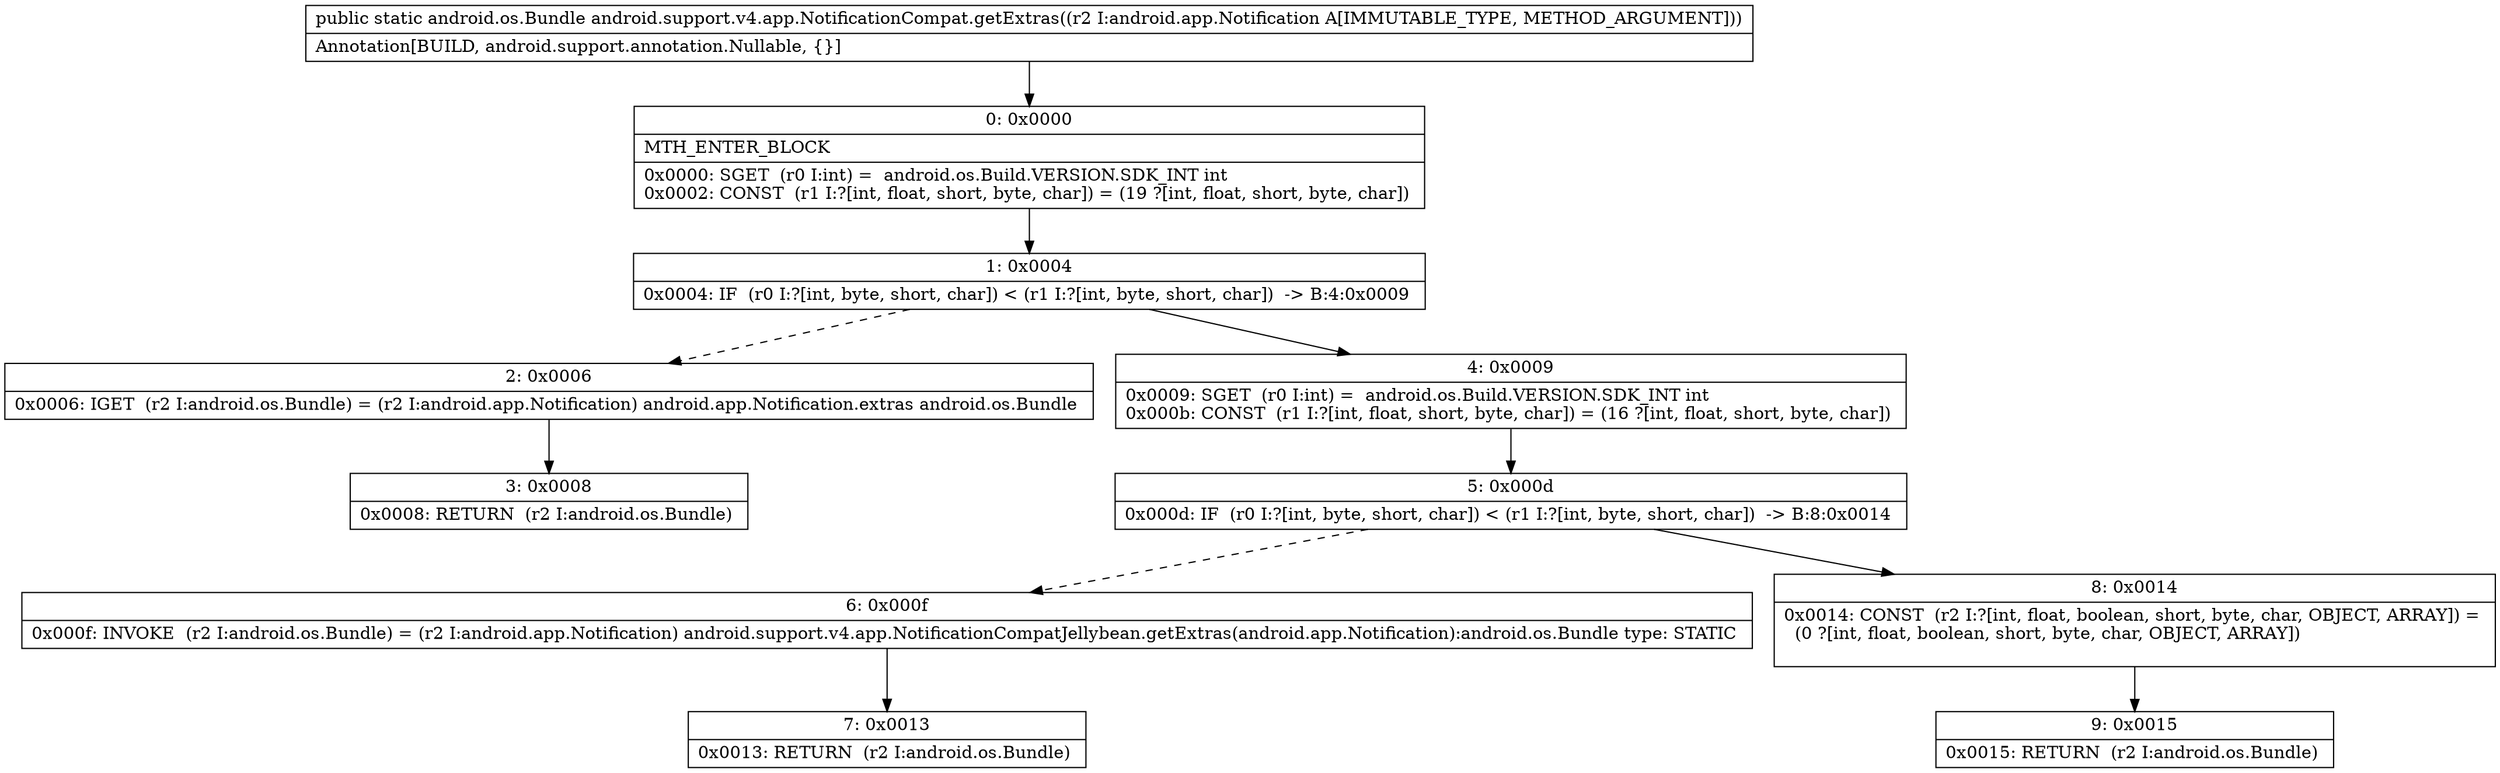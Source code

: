 digraph "CFG forandroid.support.v4.app.NotificationCompat.getExtras(Landroid\/app\/Notification;)Landroid\/os\/Bundle;" {
Node_0 [shape=record,label="{0\:\ 0x0000|MTH_ENTER_BLOCK\l|0x0000: SGET  (r0 I:int) =  android.os.Build.VERSION.SDK_INT int \l0x0002: CONST  (r1 I:?[int, float, short, byte, char]) = (19 ?[int, float, short, byte, char]) \l}"];
Node_1 [shape=record,label="{1\:\ 0x0004|0x0004: IF  (r0 I:?[int, byte, short, char]) \< (r1 I:?[int, byte, short, char])  \-\> B:4:0x0009 \l}"];
Node_2 [shape=record,label="{2\:\ 0x0006|0x0006: IGET  (r2 I:android.os.Bundle) = (r2 I:android.app.Notification) android.app.Notification.extras android.os.Bundle \l}"];
Node_3 [shape=record,label="{3\:\ 0x0008|0x0008: RETURN  (r2 I:android.os.Bundle) \l}"];
Node_4 [shape=record,label="{4\:\ 0x0009|0x0009: SGET  (r0 I:int) =  android.os.Build.VERSION.SDK_INT int \l0x000b: CONST  (r1 I:?[int, float, short, byte, char]) = (16 ?[int, float, short, byte, char]) \l}"];
Node_5 [shape=record,label="{5\:\ 0x000d|0x000d: IF  (r0 I:?[int, byte, short, char]) \< (r1 I:?[int, byte, short, char])  \-\> B:8:0x0014 \l}"];
Node_6 [shape=record,label="{6\:\ 0x000f|0x000f: INVOKE  (r2 I:android.os.Bundle) = (r2 I:android.app.Notification) android.support.v4.app.NotificationCompatJellybean.getExtras(android.app.Notification):android.os.Bundle type: STATIC \l}"];
Node_7 [shape=record,label="{7\:\ 0x0013|0x0013: RETURN  (r2 I:android.os.Bundle) \l}"];
Node_8 [shape=record,label="{8\:\ 0x0014|0x0014: CONST  (r2 I:?[int, float, boolean, short, byte, char, OBJECT, ARRAY]) = \l  (0 ?[int, float, boolean, short, byte, char, OBJECT, ARRAY])\l \l}"];
Node_9 [shape=record,label="{9\:\ 0x0015|0x0015: RETURN  (r2 I:android.os.Bundle) \l}"];
MethodNode[shape=record,label="{public static android.os.Bundle android.support.v4.app.NotificationCompat.getExtras((r2 I:android.app.Notification A[IMMUTABLE_TYPE, METHOD_ARGUMENT]))  | Annotation[BUILD, android.support.annotation.Nullable, \{\}]\l}"];
MethodNode -> Node_0;
Node_0 -> Node_1;
Node_1 -> Node_2[style=dashed];
Node_1 -> Node_4;
Node_2 -> Node_3;
Node_4 -> Node_5;
Node_5 -> Node_6[style=dashed];
Node_5 -> Node_8;
Node_6 -> Node_7;
Node_8 -> Node_9;
}

